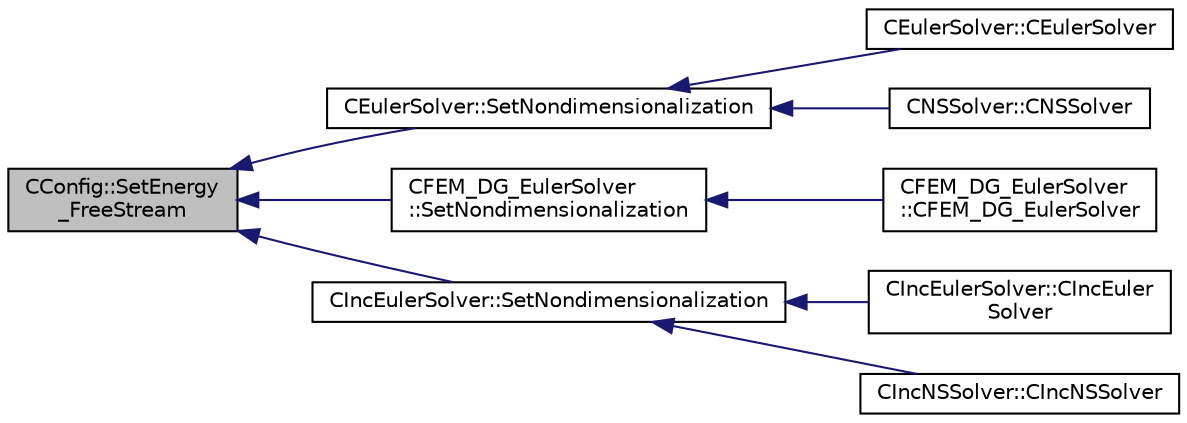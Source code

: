 digraph "CConfig::SetEnergy_FreeStream"
{
  edge [fontname="Helvetica",fontsize="10",labelfontname="Helvetica",labelfontsize="10"];
  node [fontname="Helvetica",fontsize="10",shape=record];
  rankdir="LR";
  Node14446 [label="CConfig::SetEnergy\l_FreeStream",height=0.2,width=0.4,color="black", fillcolor="grey75", style="filled", fontcolor="black"];
  Node14446 -> Node14447 [dir="back",color="midnightblue",fontsize="10",style="solid",fontname="Helvetica"];
  Node14447 [label="CEulerSolver::SetNondimensionalization",height=0.2,width=0.4,color="black", fillcolor="white", style="filled",URL="$class_c_euler_solver.html#a1c633d6e77fefb2e76308e2ba0af0c2c",tooltip="Set the solver nondimensionalization. "];
  Node14447 -> Node14448 [dir="back",color="midnightblue",fontsize="10",style="solid",fontname="Helvetica"];
  Node14448 [label="CEulerSolver::CEulerSolver",height=0.2,width=0.4,color="black", fillcolor="white", style="filled",URL="$class_c_euler_solver.html#ae1e74218b4e943111b100d7ddcbd4db9"];
  Node14447 -> Node14449 [dir="back",color="midnightblue",fontsize="10",style="solid",fontname="Helvetica"];
  Node14449 [label="CNSSolver::CNSSolver",height=0.2,width=0.4,color="black", fillcolor="white", style="filled",URL="$class_c_n_s_solver.html#a2a8ad49c42b4546696e631cf44b7788b"];
  Node14446 -> Node14450 [dir="back",color="midnightblue",fontsize="10",style="solid",fontname="Helvetica"];
  Node14450 [label="CFEM_DG_EulerSolver\l::SetNondimensionalization",height=0.2,width=0.4,color="black", fillcolor="white", style="filled",URL="$class_c_f_e_m___d_g___euler_solver.html#a31316dc2fe564329d9bb372961b10a3a",tooltip="Set the fluid solver nondimensionalization. "];
  Node14450 -> Node14451 [dir="back",color="midnightblue",fontsize="10",style="solid",fontname="Helvetica"];
  Node14451 [label="CFEM_DG_EulerSolver\l::CFEM_DG_EulerSolver",height=0.2,width=0.4,color="black", fillcolor="white", style="filled",URL="$class_c_f_e_m___d_g___euler_solver.html#a70d30ef9e7cd7620d54ec73f4b1ed28c"];
  Node14446 -> Node14452 [dir="back",color="midnightblue",fontsize="10",style="solid",fontname="Helvetica"];
  Node14452 [label="CIncEulerSolver::SetNondimensionalization",height=0.2,width=0.4,color="black", fillcolor="white", style="filled",URL="$class_c_inc_euler_solver.html#a2cffaa24417cb3803d36d38b3874d6d0",tooltip="Set the solver nondimensionalization. "];
  Node14452 -> Node14453 [dir="back",color="midnightblue",fontsize="10",style="solid",fontname="Helvetica"];
  Node14453 [label="CIncEulerSolver::CIncEuler\lSolver",height=0.2,width=0.4,color="black", fillcolor="white", style="filled",URL="$class_c_inc_euler_solver.html#a91f644b8f9a00215bac5bcd31dfc06d8"];
  Node14452 -> Node14454 [dir="back",color="midnightblue",fontsize="10",style="solid",fontname="Helvetica"];
  Node14454 [label="CIncNSSolver::CIncNSSolver",height=0.2,width=0.4,color="black", fillcolor="white", style="filled",URL="$class_c_inc_n_s_solver.html#a82152ac7e91fb1c5c073d98a1f08e2aa"];
}
